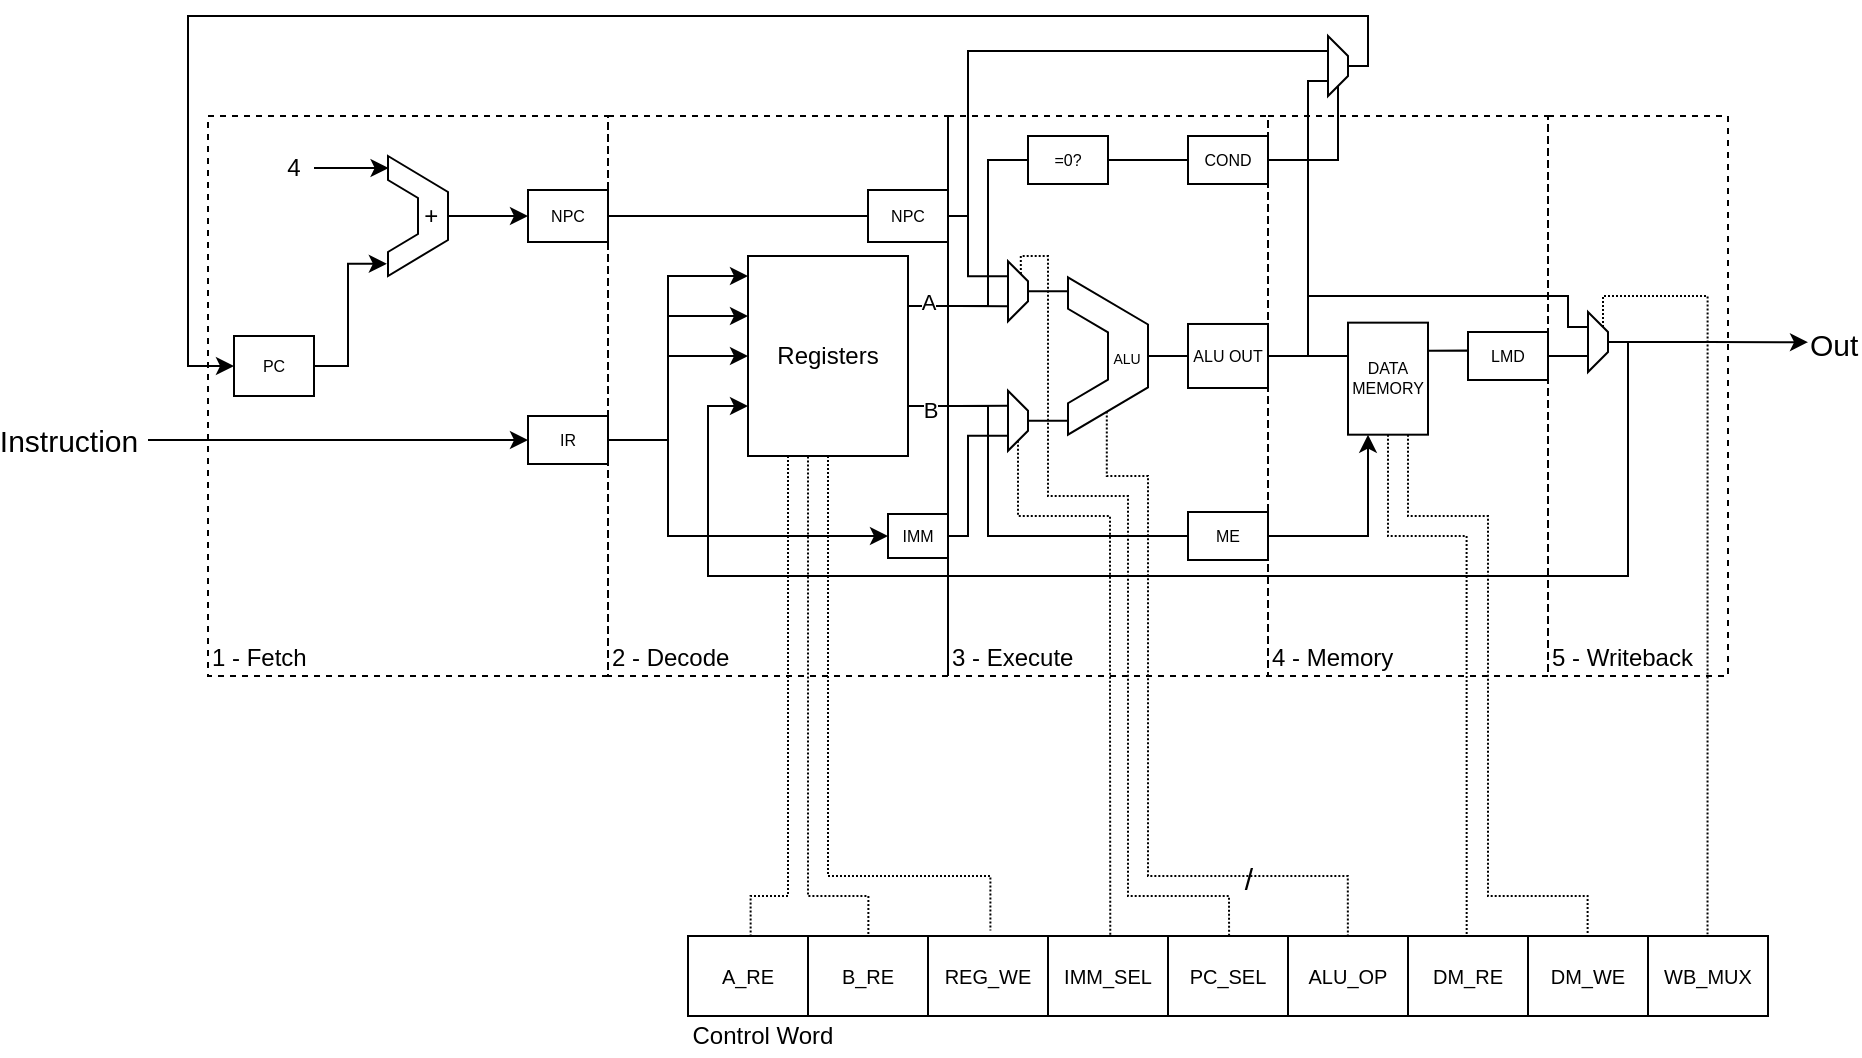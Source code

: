 <mxfile version="19.0.3" type="device"><diagram id="1nVtLDaKGcqMPuXJcWt8" name="Page-1"><mxGraphModel dx="1348" dy="994" grid="1" gridSize="10" guides="1" tooltips="1" connect="1" arrows="1" fold="1" page="1" pageScale="1" pageWidth="850" pageHeight="1100" math="0" shadow="0"><root><mxCell id="0"/><mxCell id="1" parent="0"/><mxCell id="x1ynW58VEcnk9TKtg5Ro-52" value="" style="endArrow=none;html=1;rounded=0;fontSize=7;exitX=1;exitY=0.25;exitDx=0;exitDy=0;entryX=0;entryY=0.5;entryDx=0;entryDy=0;" parent="1" source="x1ynW58VEcnk9TKtg5Ro-15" target="x1ynW58VEcnk9TKtg5Ro-50" edge="1"><mxGeometry width="50" height="50" relative="1" as="geometry"><mxPoint x="480" y="510" as="sourcePoint"/><mxPoint x="530" y="440" as="targetPoint"/><Array as="points"><mxPoint x="520" y="505"/><mxPoint x="520" y="432"/></Array></mxGeometry></mxCell><mxCell id="x1ynW58VEcnk9TKtg5Ro-49" value="" style="endArrow=none;html=1;rounded=0;fontSize=7;entryX=0;entryY=0.5;entryDx=0;entryDy=0;exitX=1;exitY=0.75;exitDx=0;exitDy=0;endFill=0;" parent="1" source="x1ynW58VEcnk9TKtg5Ro-15" target="x1ynW58VEcnk9TKtg5Ro-48" edge="1"><mxGeometry width="50" height="50" relative="1" as="geometry"><mxPoint x="660" y="650" as="sourcePoint"/><mxPoint x="710" y="600" as="targetPoint"/><Array as="points"><mxPoint x="520" y="555"/><mxPoint x="520" y="620"/></Array></mxGeometry></mxCell><mxCell id="x1ynW58VEcnk9TKtg5Ro-27" style="edgeStyle=orthogonalEdgeStyle;rounded=0;orthogonalLoop=1;jettySize=auto;html=1;exitX=1;exitY=0.25;exitDx=0;exitDy=0;entryX=0.75;entryY=1;entryDx=0;entryDy=0;endArrow=none;endFill=0;align=center;" parent="1" source="x1ynW58VEcnk9TKtg5Ro-15" target="x1ynW58VEcnk9TKtg5Ro-34" edge="1"><mxGeometry relative="1" as="geometry"><mxPoint x="520" y="495" as="targetPoint"/></mxGeometry></mxCell><mxCell id="x1ynW58VEcnk9TKtg5Ro-29" value="A" style="edgeLabel;html=1;align=center;verticalAlign=middle;resizable=0;points=[];" parent="x1ynW58VEcnk9TKtg5Ro-27" vertex="1" connectable="0"><mxGeometry x="0.311" y="1" relative="1" as="geometry"><mxPoint x="-23" y="-1" as="offset"/></mxGeometry></mxCell><mxCell id="x1ynW58VEcnk9TKtg5Ro-28" style="edgeStyle=orthogonalEdgeStyle;rounded=0;orthogonalLoop=1;jettySize=auto;html=1;exitX=1;exitY=0.75;exitDx=0;exitDy=0;entryX=0.25;entryY=1;entryDx=0;entryDy=0;endArrow=none;endFill=0;" parent="1" source="x1ynW58VEcnk9TKtg5Ro-15" target="x1ynW58VEcnk9TKtg5Ro-35" edge="1"><mxGeometry relative="1" as="geometry"><mxPoint x="520" y="545" as="targetPoint"/></mxGeometry></mxCell><mxCell id="x1ynW58VEcnk9TKtg5Ro-30" value="B" style="edgeLabel;html=1;align=center;verticalAlign=middle;resizable=0;points=[];" parent="x1ynW58VEcnk9TKtg5Ro-28" vertex="1" connectable="0"><mxGeometry x="0.212" y="-1" relative="1" as="geometry"><mxPoint x="-20" y="1" as="offset"/></mxGeometry></mxCell><mxCell id="x1ynW58VEcnk9TKtg5Ro-90" style="edgeStyle=orthogonalEdgeStyle;rounded=0;orthogonalLoop=1;jettySize=auto;html=1;fontSize=8;endArrow=none;endFill=0;entryX=0.5;entryY=0;entryDx=0;entryDy=0;startArrow=classic;startFill=1;exitX=0;exitY=0.75;exitDx=0;exitDy=0;" parent="1" source="x1ynW58VEcnk9TKtg5Ro-15" target="x1ynW58VEcnk9TKtg5Ro-100" edge="1"><mxGeometry relative="1" as="geometry"><mxPoint x="730" y="670" as="targetPoint"/><mxPoint x="380" y="550" as="sourcePoint"/><Array as="points"><mxPoint x="380" y="555"/><mxPoint x="380" y="640"/><mxPoint x="840" y="640"/><mxPoint x="840" y="523"/></Array></mxGeometry></mxCell><mxCell id="x1ynW58VEcnk9TKtg5Ro-116" style="edgeStyle=orthogonalEdgeStyle;rounded=0;orthogonalLoop=1;jettySize=auto;html=1;exitX=0.5;exitY=1;exitDx=0;exitDy=0;dashed=1;dashPattern=1 1;fontSize=10;startArrow=none;startFill=0;endArrow=none;endFill=0;entryX=0.28;entryY=-0.07;entryDx=0;entryDy=0;entryPerimeter=0;" parent="1" source="x1ynW58VEcnk9TKtg5Ro-15" target="x1ynW58VEcnk9TKtg5Ro-79" edge="1"><mxGeometry relative="1" as="geometry"><mxPoint x="480" y="750" as="targetPoint"/><Array as="points"><mxPoint x="440" y="790"/><mxPoint x="521" y="790"/></Array></mxGeometry></mxCell><mxCell id="x1ynW58VEcnk9TKtg5Ro-15" value="Registers" style="rounded=0;whiteSpace=wrap;html=1;" parent="1" vertex="1"><mxGeometry x="400" y="480" width="80" height="100" as="geometry"/></mxCell><mxCell id="x1ynW58VEcnk9TKtg5Ro-19" value="" style="endArrow=classic;html=1;rounded=0;entryX=0;entryY=0.1;entryDx=0;entryDy=0;exitX=1;exitY=0.5;exitDx=0;exitDy=0;entryPerimeter=0;" parent="1" source="x1ynW58VEcnk9TKtg5Ro-10" target="x1ynW58VEcnk9TKtg5Ro-15" edge="1"><mxGeometry width="50" height="50" relative="1" as="geometry"><mxPoint x="360" y="520" as="sourcePoint"/><mxPoint x="590" y="525" as="targetPoint"/><Array as="points"><mxPoint x="360" y="572"/><mxPoint x="360" y="490"/></Array></mxGeometry></mxCell><mxCell id="x1ynW58VEcnk9TKtg5Ro-21" value="1 - Fetch" style="group;dashed=1;strokeWidth=1;strokeColor=default;align=left;verticalAlign=bottom;rounded=0;container=0;" parent="1" vertex="1" connectable="0"><mxGeometry x="130" y="410" width="200" height="280" as="geometry"/></mxCell><mxCell id="x1ynW58VEcnk9TKtg5Ro-42" style="edgeStyle=orthogonalEdgeStyle;rounded=0;orthogonalLoop=1;jettySize=auto;html=1;exitX=1;exitY=0.5;exitDx=0;exitDy=0;entryX=0;entryY=0.5;entryDx=0;entryDy=0;fontSize=7;endArrow=none;endFill=0;" parent="1" source="x1ynW58VEcnk9TKtg5Ro-26" target="x1ynW58VEcnk9TKtg5Ro-41" edge="1"><mxGeometry relative="1" as="geometry"/></mxCell><mxCell id="x1ynW58VEcnk9TKtg5Ro-120" style="edgeStyle=orthogonalEdgeStyle;rounded=0;orthogonalLoop=1;jettySize=auto;html=1;exitX=0.485;exitY=0.853;exitDx=0;exitDy=0;entryX=0.611;entryY=0;entryDx=0;entryDy=0;entryPerimeter=0;dashed=1;dashPattern=1 1;fontSize=10;startArrow=none;startFill=0;endArrow=none;endFill=0;exitPerimeter=0;" parent="1" source="x1ynW58VEcnk9TKtg5Ro-26" target="x1ynW58VEcnk9TKtg5Ro-79" edge="1"><mxGeometry relative="1" as="geometry"><Array as="points"><mxPoint x="579" y="590"/><mxPoint x="600" y="590"/><mxPoint x="600" y="790"/><mxPoint x="700" y="790"/></Array></mxGeometry></mxCell><mxCell id="x1ynW58VEcnk9TKtg5Ro-121" value="/" style="edgeLabel;html=1;align=center;verticalAlign=middle;resizable=0;points=[];fontSize=15;labelBackgroundColor=none;" parent="x1ynW58VEcnk9TKtg5Ro-120" vertex="1" connectable="0"><mxGeometry x="0.734" y="-1" relative="1" as="geometry"><mxPoint x="-29" as="offset"/></mxGeometry></mxCell><mxCell id="x1ynW58VEcnk9TKtg5Ro-26" value="&lt;font style=&quot;font-size: 7px;&quot;&gt;&amp;nbsp;&amp;nbsp; &amp;nbsp; &amp;nbsp; &amp;nbsp;&amp;nbsp; ALU&lt;/font&gt;" style="shape=stencil(tZXRjoIwEEW/pq+bQsPq6wb1PyqOS2NtSdvV3b93oGCs0I0IJISkc7mHIb1DCcttySsgKS0J25A0TSjFO66vT2tuKyicL164EXwvwSvWGX2Cqzi4liFUCUa4WmVbQr/wmfpieaGVQojQygbKg44wLhR66a+Hta//C1YV8s/gwLRNNtXd68yPbAFqskSnIbPre95OZ6KGvSaL7NQ81ORNJsuxEgsxy/e8OH0b/aMOfVdUO2oDA8JdFlL6AYt9YMXruesJnXzWF/h/moawnVsK9eC+/wxaP5sKWI0FPGWMTvOvx9qz0P+ZTfOzsf7Q/sL+FVLbaHKwHgkPHguDmWs8vcQ2VX+ONIUb);whiteSpace=wrap;html=1;rounded=0;strokeColor=default;strokeWidth=1;fillColor=none;" parent="1" vertex="1"><mxGeometry x="560" y="490.65" width="40" height="78.69" as="geometry"/></mxCell><mxCell id="x1ynW58VEcnk9TKtg5Ro-38" style="edgeStyle=orthogonalEdgeStyle;rounded=0;orthogonalLoop=1;jettySize=auto;html=1;exitX=0.5;exitY=0;exitDx=0;exitDy=0;entryX=0;entryY=0.087;entryDx=0;entryDy=0;entryPerimeter=0;fontSize=7;endArrow=none;endFill=0;" parent="1" source="x1ynW58VEcnk9TKtg5Ro-34" target="x1ynW58VEcnk9TKtg5Ro-26" edge="1"><mxGeometry relative="1" as="geometry"/></mxCell><mxCell id="x1ynW58VEcnk9TKtg5Ro-114" style="edgeStyle=orthogonalEdgeStyle;rounded=0;orthogonalLoop=1;jettySize=auto;html=1;exitX=0.25;exitY=1;exitDx=0;exitDy=0;entryX=0.058;entryY=0.003;entryDx=0;entryDy=0;entryPerimeter=0;fontSize=10;startArrow=none;startFill=0;endArrow=none;endFill=0;dashed=1;dashPattern=1 1;" parent="1" source="x1ynW58VEcnk9TKtg5Ro-15" target="x1ynW58VEcnk9TKtg5Ro-79" edge="1"><mxGeometry relative="1" as="geometry"><Array as="points"><mxPoint x="420" y="800"/><mxPoint x="401" y="800"/></Array></mxGeometry></mxCell><mxCell id="x1ynW58VEcnk9TKtg5Ro-119" style="edgeStyle=orthogonalEdgeStyle;rounded=0;orthogonalLoop=1;jettySize=auto;html=1;exitX=0;exitY=0.25;exitDx=0;exitDy=0;entryX=0.501;entryY=0.011;entryDx=0;entryDy=0;entryPerimeter=0;dashed=1;dashPattern=1 1;fontSize=10;startArrow=none;startFill=0;endArrow=none;endFill=0;" parent="1" source="x1ynW58VEcnk9TKtg5Ro-34" target="x1ynW58VEcnk9TKtg5Ro-79" edge="1"><mxGeometry relative="1" as="geometry"><Array as="points"><mxPoint x="536" y="480"/><mxPoint x="550" y="480"/><mxPoint x="550" y="600"/><mxPoint x="590" y="600"/><mxPoint x="590" y="800"/><mxPoint x="640" y="800"/></Array></mxGeometry></mxCell><mxCell id="x1ynW58VEcnk9TKtg5Ro-34" value="" style="shape=trapezoid;perimeter=trapezoidPerimeter;whiteSpace=wrap;html=1;fixedSize=1;rounded=0;strokeColor=default;strokeWidth=1;fillColor=none;rotation=90;size=10;" parent="1" vertex="1"><mxGeometry x="520" y="492.63" width="30" height="10" as="geometry"/></mxCell><mxCell id="x1ynW58VEcnk9TKtg5Ro-39" style="edgeStyle=orthogonalEdgeStyle;rounded=0;orthogonalLoop=1;jettySize=auto;html=1;exitX=0.5;exitY=0;exitDx=0;exitDy=0;entryX=0;entryY=0.913;entryDx=0;entryDy=0;entryPerimeter=0;fontSize=7;endArrow=none;endFill=0;" parent="1" source="x1ynW58VEcnk9TKtg5Ro-35" target="x1ynW58VEcnk9TKtg5Ro-26" edge="1"><mxGeometry relative="1" as="geometry"/></mxCell><mxCell id="x1ynW58VEcnk9TKtg5Ro-115" style="edgeStyle=orthogonalEdgeStyle;rounded=0;orthogonalLoop=1;jettySize=auto;html=1;exitX=0.375;exitY=1.002;exitDx=0;exitDy=0;entryX=0.167;entryY=-0.023;entryDx=0;entryDy=0;entryPerimeter=0;dashed=1;dashPattern=1 1;fontSize=10;startArrow=none;startFill=0;endArrow=none;endFill=0;exitPerimeter=0;" parent="1" source="x1ynW58VEcnk9TKtg5Ro-15" target="x1ynW58VEcnk9TKtg5Ro-79" edge="1"><mxGeometry relative="1" as="geometry"><Array as="points"><mxPoint x="430" y="800"/><mxPoint x="460" y="800"/></Array></mxGeometry></mxCell><mxCell id="x1ynW58VEcnk9TKtg5Ro-118" style="edgeStyle=orthogonalEdgeStyle;rounded=0;orthogonalLoop=1;jettySize=auto;html=1;exitX=1;exitY=0.5;exitDx=0;exitDy=0;entryX=0.391;entryY=0.011;entryDx=0;entryDy=0;entryPerimeter=0;dashed=1;dashPattern=1 1;fontSize=10;startArrow=none;startFill=0;endArrow=none;endFill=0;" parent="1" source="x1ynW58VEcnk9TKtg5Ro-35" target="x1ynW58VEcnk9TKtg5Ro-79" edge="1"><mxGeometry relative="1" as="geometry"><Array as="points"><mxPoint x="535" y="610"/><mxPoint x="581" y="610"/><mxPoint x="581" y="699"/></Array></mxGeometry></mxCell><mxCell id="x1ynW58VEcnk9TKtg5Ro-35" value="" style="shape=trapezoid;perimeter=trapezoidPerimeter;whiteSpace=wrap;html=1;fixedSize=1;rounded=0;strokeColor=default;strokeWidth=1;fillColor=none;rotation=90;size=10;" parent="1" vertex="1"><mxGeometry x="520" y="557.38" width="30" height="10" as="geometry"/></mxCell><mxCell id="x1ynW58VEcnk9TKtg5Ro-58" style="edgeStyle=orthogonalEdgeStyle;rounded=0;orthogonalLoop=1;jettySize=auto;html=1;exitX=1;exitY=0.5;exitDx=0;exitDy=0;entryX=0.75;entryY=1;entryDx=0;entryDy=0;fontSize=7;endArrow=none;endFill=0;" parent="1" source="x1ynW58VEcnk9TKtg5Ro-41" target="x1ynW58VEcnk9TKtg5Ro-56" edge="1"><mxGeometry relative="1" as="geometry"><Array as="points"><mxPoint x="680" y="530"/><mxPoint x="680" y="393"/></Array></mxGeometry></mxCell><mxCell id="x1ynW58VEcnk9TKtg5Ro-96" style="edgeStyle=orthogonalEdgeStyle;rounded=0;orthogonalLoop=1;jettySize=auto;html=1;exitX=1;exitY=0.5;exitDx=0;exitDy=0;entryX=0;entryY=0.25;entryDx=0;entryDy=0;fontSize=8;endArrow=none;endFill=0;" parent="1" source="x1ynW58VEcnk9TKtg5Ro-41" target="x1ynW58VEcnk9TKtg5Ro-94" edge="1"><mxGeometry relative="1" as="geometry"><Array as="points"><mxPoint x="700" y="530"/></Array></mxGeometry></mxCell><mxCell id="x1ynW58VEcnk9TKtg5Ro-104" style="edgeStyle=orthogonalEdgeStyle;rounded=0;orthogonalLoop=1;jettySize=auto;html=1;exitX=1;exitY=0.5;exitDx=0;exitDy=0;entryX=0.25;entryY=1;entryDx=0;entryDy=0;fontSize=8;endArrow=none;endFill=0;" parent="1" source="x1ynW58VEcnk9TKtg5Ro-41" target="x1ynW58VEcnk9TKtg5Ro-100" edge="1"><mxGeometry relative="1" as="geometry"><Array as="points"><mxPoint x="680" y="530"/><mxPoint x="680" y="500"/><mxPoint x="810" y="500"/><mxPoint x="810" y="515"/></Array></mxGeometry></mxCell><mxCell id="x1ynW58VEcnk9TKtg5Ro-41" value="ALU OUT" style="rounded=0;whiteSpace=wrap;html=1;fontSize=8;" parent="1" vertex="1"><mxGeometry x="620" y="513.99" width="40" height="32.01" as="geometry"/></mxCell><mxCell id="x1ynW58VEcnk9TKtg5Ro-47" style="edgeStyle=orthogonalEdgeStyle;rounded=0;orthogonalLoop=1;jettySize=auto;html=1;exitX=1;exitY=0.5;exitDx=0;exitDy=0;entryX=0.75;entryY=1;entryDx=0;entryDy=0;fontSize=7;endArrow=none;endFill=0;" parent="1" source="x1ynW58VEcnk9TKtg5Ro-45" target="x1ynW58VEcnk9TKtg5Ro-35" edge="1"><mxGeometry relative="1" as="geometry"><Array as="points"><mxPoint x="510" y="620"/><mxPoint x="510" y="570"/></Array></mxGeometry></mxCell><mxCell id="x1ynW58VEcnk9TKtg5Ro-45" value="IMM" style="rounded=0;whiteSpace=wrap;html=1;fontSize=8;" parent="1" vertex="1"><mxGeometry x="470" y="609" width="30" height="22" as="geometry"/></mxCell><mxCell id="x1ynW58VEcnk9TKtg5Ro-108" style="edgeStyle=orthogonalEdgeStyle;rounded=0;orthogonalLoop=1;jettySize=auto;html=1;exitX=1;exitY=0.5;exitDx=0;exitDy=0;entryX=0.25;entryY=1;entryDx=0;entryDy=0;fontSize=8;startArrow=none;startFill=0;endArrow=classic;endFill=1;" parent="1" source="x1ynW58VEcnk9TKtg5Ro-48" target="x1ynW58VEcnk9TKtg5Ro-94" edge="1"><mxGeometry relative="1" as="geometry"/></mxCell><mxCell id="x1ynW58VEcnk9TKtg5Ro-48" value="ME" style="rounded=0;whiteSpace=wrap;html=1;fontSize=8;" parent="1" vertex="1"><mxGeometry x="620" y="608" width="40" height="24" as="geometry"/></mxCell><mxCell id="x1ynW58VEcnk9TKtg5Ro-55" style="edgeStyle=orthogonalEdgeStyle;rounded=0;orthogonalLoop=1;jettySize=auto;html=1;exitX=1;exitY=0.5;exitDx=0;exitDy=0;entryX=0;entryY=0.5;entryDx=0;entryDy=0;fontSize=7;endArrow=none;endFill=0;" parent="1" source="x1ynW58VEcnk9TKtg5Ro-50" target="x1ynW58VEcnk9TKtg5Ro-54" edge="1"><mxGeometry relative="1" as="geometry"/></mxCell><mxCell id="x1ynW58VEcnk9TKtg5Ro-50" value="=0?" style="rounded=0;whiteSpace=wrap;html=1;fontSize=8;" parent="1" vertex="1"><mxGeometry x="540" y="420" width="40" height="24" as="geometry"/></mxCell><mxCell id="x1ynW58VEcnk9TKtg5Ro-51" style="edgeStyle=orthogonalEdgeStyle;rounded=0;orthogonalLoop=1;jettySize=auto;html=1;exitX=1;exitY=0.5;exitDx=0;exitDy=0;entryX=0;entryY=0.5;entryDx=0;entryDy=0;fontSize=7;endArrow=none;endFill=0;" parent="1" source="x1ynW58VEcnk9TKtg5Ro-7" target="x1ynW58VEcnk9TKtg5Ro-59" edge="1"><mxGeometry relative="1" as="geometry"><Array as="points"><mxPoint x="400" y="460"/><mxPoint x="400" y="460"/></Array></mxGeometry></mxCell><mxCell id="x1ynW58VEcnk9TKtg5Ro-57" style="edgeStyle=orthogonalEdgeStyle;rounded=0;orthogonalLoop=1;jettySize=auto;html=1;exitX=1;exitY=0.5;exitDx=0;exitDy=0;entryX=1;entryY=0.5;entryDx=0;entryDy=0;fontSize=7;endArrow=none;endFill=0;" parent="1" source="x1ynW58VEcnk9TKtg5Ro-54" target="x1ynW58VEcnk9TKtg5Ro-56" edge="1"><mxGeometry relative="1" as="geometry"/></mxCell><mxCell id="x1ynW58VEcnk9TKtg5Ro-54" value="COND" style="rounded=0;whiteSpace=wrap;html=1;fontSize=8;" parent="1" vertex="1"><mxGeometry x="620" y="420" width="40" height="24" as="geometry"/></mxCell><mxCell id="x1ynW58VEcnk9TKtg5Ro-106" style="edgeStyle=orthogonalEdgeStyle;rounded=0;orthogonalLoop=1;jettySize=auto;html=1;exitX=0.5;exitY=0;exitDx=0;exitDy=0;fontSize=8;startArrow=none;startFill=0;endArrow=classic;endFill=1;entryX=0;entryY=0.5;entryDx=0;entryDy=0;" parent="1" source="x1ynW58VEcnk9TKtg5Ro-56" target="x1ynW58VEcnk9TKtg5Ro-2" edge="1"><mxGeometry relative="1" as="geometry"><mxPoint x="340.0" y="330" as="targetPoint"/><Array as="points"><mxPoint x="710" y="385"/><mxPoint x="710" y="360"/><mxPoint x="120" y="360"/><mxPoint x="120" y="535"/></Array></mxGeometry></mxCell><mxCell id="x1ynW58VEcnk9TKtg5Ro-56" value="" style="shape=trapezoid;perimeter=trapezoidPerimeter;whiteSpace=wrap;html=1;fixedSize=1;rounded=0;strokeColor=default;strokeWidth=1;fillColor=none;rotation=90;size=10;" parent="1" vertex="1"><mxGeometry x="680" y="380" width="30" height="10" as="geometry"/></mxCell><mxCell id="x1ynW58VEcnk9TKtg5Ro-63" style="edgeStyle=orthogonalEdgeStyle;rounded=0;orthogonalLoop=1;jettySize=auto;html=1;exitX=1;exitY=0.5;exitDx=0;exitDy=0;entryX=0.25;entryY=1;entryDx=0;entryDy=0;fontSize=7;endArrow=none;endFill=0;" parent="1" source="x1ynW58VEcnk9TKtg5Ro-59" target="x1ynW58VEcnk9TKtg5Ro-34" edge="1"><mxGeometry relative="1" as="geometry"><Array as="points"><mxPoint x="510" y="460"/><mxPoint x="510" y="490"/></Array></mxGeometry></mxCell><mxCell id="x1ynW58VEcnk9TKtg5Ro-64" style="edgeStyle=orthogonalEdgeStyle;rounded=0;orthogonalLoop=1;jettySize=auto;html=1;exitX=1;exitY=0.5;exitDx=0;exitDy=0;entryX=0.25;entryY=1;entryDx=0;entryDy=0;fontSize=7;endArrow=none;endFill=0;" parent="1" source="x1ynW58VEcnk9TKtg5Ro-59" target="x1ynW58VEcnk9TKtg5Ro-56" edge="1"><mxGeometry relative="1" as="geometry"><Array as="points"><mxPoint x="510" y="460"/><mxPoint x="510" y="378"/></Array></mxGeometry></mxCell><mxCell id="x1ynW58VEcnk9TKtg5Ro-59" value="NPC" style="rounded=0;whiteSpace=wrap;html=1;fontSize=8;" parent="1" vertex="1"><mxGeometry x="460" y="447" width="40" height="26" as="geometry"/></mxCell><mxCell id="x1ynW58VEcnk9TKtg5Ro-60" value="" style="endArrow=classic;html=1;rounded=0;fontSize=7;exitX=1;exitY=0.5;exitDx=0;exitDy=0;entryX=0;entryY=0.3;entryDx=0;entryDy=0;entryPerimeter=0;" parent="1" source="x1ynW58VEcnk9TKtg5Ro-10" target="x1ynW58VEcnk9TKtg5Ro-15" edge="1"><mxGeometry width="50" height="50" relative="1" as="geometry"><mxPoint x="520" y="540" as="sourcePoint"/><mxPoint x="570" y="490" as="targetPoint"/><Array as="points"><mxPoint x="360" y="572"/><mxPoint x="360" y="510"/></Array></mxGeometry></mxCell><mxCell id="x1ynW58VEcnk9TKtg5Ro-61" value="" style="endArrow=classic;html=1;rounded=0;fontSize=7;exitX=1;exitY=0.5;exitDx=0;exitDy=0;entryX=0;entryY=0.5;entryDx=0;entryDy=0;" parent="1" source="x1ynW58VEcnk9TKtg5Ro-10" target="x1ynW58VEcnk9TKtg5Ro-15" edge="1"><mxGeometry width="50" height="50" relative="1" as="geometry"><mxPoint x="330" y="571" as="sourcePoint"/><mxPoint x="400" y="529" as="targetPoint"/><Array as="points"><mxPoint x="360" y="572"/><mxPoint x="360" y="530"/></Array></mxGeometry></mxCell><mxCell id="x1ynW58VEcnk9TKtg5Ro-78" value="" style="shape=table;startSize=0;container=1;collapsible=0;childLayout=tableLayout;rounded=0;fontSize=12;strokeColor=default;strokeWidth=1;fillColor=none;swimlaneFillColor=none;" parent="1" vertex="1"><mxGeometry x="370" y="820" width="540" height="40" as="geometry"/></mxCell><mxCell id="x1ynW58VEcnk9TKtg5Ro-79" value="" style="shape=tableRow;horizontal=0;startSize=0;swimlaneHead=0;swimlaneBody=0;top=0;left=0;bottom=0;right=0;collapsible=0;dropTarget=0;fillColor=none;points=[[0,0.5],[1,0.5]];portConstraint=eastwest;rounded=0;fontSize=7;strokeColor=default;strokeWidth=1;" parent="x1ynW58VEcnk9TKtg5Ro-78" vertex="1"><mxGeometry width="540" height="40" as="geometry"/></mxCell><mxCell id="x1ynW58VEcnk9TKtg5Ro-80" value="&lt;font style=&quot;font-size: 10px;&quot;&gt;A_RE&lt;/font&gt;" style="shape=partialRectangle;html=1;whiteSpace=wrap;connectable=0;overflow=hidden;fillColor=none;top=0;left=0;bottom=0;right=0;pointerEvents=1;rounded=0;fontSize=10;strokeColor=default;strokeWidth=1;" parent="x1ynW58VEcnk9TKtg5Ro-79" vertex="1"><mxGeometry width="60" height="40" as="geometry"><mxRectangle width="60" height="40" as="alternateBounds"/></mxGeometry></mxCell><mxCell id="x1ynW58VEcnk9TKtg5Ro-81" value="&lt;div style=&quot;font-size: 10px;&quot;&gt;&lt;font style=&quot;font-size: 10px;&quot;&gt;B_RE&lt;/font&gt;&lt;/div&gt;" style="shape=partialRectangle;html=1;whiteSpace=wrap;connectable=0;overflow=hidden;fillColor=none;top=0;left=0;bottom=0;right=0;pointerEvents=1;rounded=0;fontSize=10;strokeColor=default;strokeWidth=1;" parent="x1ynW58VEcnk9TKtg5Ro-79" vertex="1"><mxGeometry x="60" width="60" height="40" as="geometry"><mxRectangle width="60" height="40" as="alternateBounds"/></mxGeometry></mxCell><mxCell id="x1ynW58VEcnk9TKtg5Ro-82" value="&lt;font style=&quot;font-size: 10px;&quot;&gt;REG_WE&lt;/font&gt;" style="shape=partialRectangle;html=1;whiteSpace=wrap;connectable=0;overflow=hidden;fillColor=none;top=0;left=0;bottom=0;right=0;pointerEvents=1;rounded=0;fontSize=10;strokeColor=default;strokeWidth=1;" parent="x1ynW58VEcnk9TKtg5Ro-79" vertex="1"><mxGeometry x="120" width="60" height="40" as="geometry"><mxRectangle width="60" height="40" as="alternateBounds"/></mxGeometry></mxCell><mxCell id="x1ynW58VEcnk9TKtg5Ro-83" value="&lt;font style=&quot;font-size: 10px;&quot;&gt;IMM_SEL&lt;/font&gt;" style="shape=partialRectangle;html=1;whiteSpace=wrap;connectable=0;overflow=hidden;fillColor=none;top=0;left=0;bottom=0;right=0;pointerEvents=1;rounded=0;fontSize=10;strokeColor=default;strokeWidth=1;" parent="x1ynW58VEcnk9TKtg5Ro-79" vertex="1"><mxGeometry x="180" width="60" height="40" as="geometry"><mxRectangle width="60" height="40" as="alternateBounds"/></mxGeometry></mxCell><mxCell id="x1ynW58VEcnk9TKtg5Ro-84" value="PC_SEL" style="shape=partialRectangle;html=1;whiteSpace=wrap;connectable=0;overflow=hidden;fillColor=none;top=0;left=0;bottom=0;right=0;pointerEvents=1;rounded=0;fontSize=10;strokeColor=default;strokeWidth=1;" parent="x1ynW58VEcnk9TKtg5Ro-79" vertex="1"><mxGeometry x="240" width="60" height="40" as="geometry"><mxRectangle width="60" height="40" as="alternateBounds"/></mxGeometry></mxCell><mxCell id="x1ynW58VEcnk9TKtg5Ro-85" value="ALU_OP" style="shape=partialRectangle;html=1;whiteSpace=wrap;connectable=0;overflow=hidden;fillColor=none;top=0;left=0;bottom=0;right=0;pointerEvents=1;rounded=0;fontSize=10;strokeColor=default;strokeWidth=1;" parent="x1ynW58VEcnk9TKtg5Ro-79" vertex="1"><mxGeometry x="300" width="60" height="40" as="geometry"><mxRectangle width="60" height="40" as="alternateBounds"/></mxGeometry></mxCell><mxCell id="x1ynW58VEcnk9TKtg5Ro-86" value="DM_RE" style="shape=partialRectangle;html=1;whiteSpace=wrap;connectable=0;overflow=hidden;fillColor=none;top=0;left=0;bottom=0;right=0;pointerEvents=1;rounded=0;fontSize=10;strokeColor=default;strokeWidth=1;" parent="x1ynW58VEcnk9TKtg5Ro-79" vertex="1"><mxGeometry x="360" width="60" height="40" as="geometry"><mxRectangle width="60" height="40" as="alternateBounds"/></mxGeometry></mxCell><mxCell id="x1ynW58VEcnk9TKtg5Ro-87" value="DM_WE" style="shape=partialRectangle;html=1;whiteSpace=wrap;connectable=0;overflow=hidden;fillColor=none;top=0;left=0;bottom=0;right=0;pointerEvents=1;rounded=0;fontSize=10;strokeColor=default;strokeWidth=1;" parent="x1ynW58VEcnk9TKtg5Ro-79" vertex="1"><mxGeometry x="420" width="60" height="40" as="geometry"><mxRectangle width="60" height="40" as="alternateBounds"/></mxGeometry></mxCell><mxCell id="x1ynW58VEcnk9TKtg5Ro-88" value="&lt;font style=&quot;font-size: 10px;&quot;&gt;WB_MUX&lt;/font&gt;" style="shape=partialRectangle;html=1;whiteSpace=wrap;connectable=0;overflow=hidden;fillColor=none;top=0;left=0;bottom=0;right=0;pointerEvents=1;rounded=0;fontSize=10;strokeColor=default;strokeWidth=1;" parent="x1ynW58VEcnk9TKtg5Ro-79" vertex="1"><mxGeometry x="480" width="60" height="40" as="geometry"><mxRectangle width="60" height="40" as="alternateBounds"/></mxGeometry></mxCell><mxCell id="x1ynW58VEcnk9TKtg5Ro-99" style="edgeStyle=orthogonalEdgeStyle;rounded=0;orthogonalLoop=1;jettySize=auto;html=1;exitX=1;exitY=0.25;exitDx=0;exitDy=0;entryX=0;entryY=0.5;entryDx=0;entryDy=0;fontSize=8;endArrow=none;endFill=0;" parent="1" source="x1ynW58VEcnk9TKtg5Ro-94" target="x1ynW58VEcnk9TKtg5Ro-98" edge="1"><mxGeometry relative="1" as="geometry"/></mxCell><mxCell id="x1ynW58VEcnk9TKtg5Ro-122" style="edgeStyle=orthogonalEdgeStyle;rounded=0;orthogonalLoop=1;jettySize=auto;html=1;exitX=0.5;exitY=1;exitDx=0;exitDy=0;entryX=0.721;entryY=-0.012;entryDx=0;entryDy=0;entryPerimeter=0;dashed=1;dashPattern=1 1;fontSize=15;startArrow=none;startFill=0;endArrow=none;endFill=0;" parent="1" source="x1ynW58VEcnk9TKtg5Ro-94" target="x1ynW58VEcnk9TKtg5Ro-79" edge="1"><mxGeometry relative="1" as="geometry"><Array as="points"><mxPoint x="720" y="620"/><mxPoint x="759" y="620"/></Array></mxGeometry></mxCell><mxCell id="x1ynW58VEcnk9TKtg5Ro-124" style="edgeStyle=orthogonalEdgeStyle;rounded=0;orthogonalLoop=1;jettySize=auto;html=1;exitX=0.75;exitY=1;exitDx=0;exitDy=0;entryX=0.833;entryY=0.01;entryDx=0;entryDy=0;entryPerimeter=0;dashed=1;dashPattern=1 1;fontSize=15;startArrow=none;startFill=0;endArrow=none;endFill=0;" parent="1" source="x1ynW58VEcnk9TKtg5Ro-94" target="x1ynW58VEcnk9TKtg5Ro-79" edge="1"><mxGeometry relative="1" as="geometry"><Array as="points"><mxPoint x="730" y="610"/><mxPoint x="770" y="610"/><mxPoint x="770" y="800"/><mxPoint x="820" y="800"/></Array></mxGeometry></mxCell><mxCell id="x1ynW58VEcnk9TKtg5Ro-94" value="&lt;div&gt;DATA&lt;/div&gt;&lt;div&gt;MEMORY&lt;br&gt;&lt;/div&gt;" style="rounded=0;whiteSpace=wrap;html=1;fontSize=8;strokeColor=default;strokeWidth=1;fillColor=none;" parent="1" vertex="1"><mxGeometry x="700" y="513.33" width="40" height="56.01" as="geometry"/></mxCell><mxCell id="x1ynW58VEcnk9TKtg5Ro-101" style="edgeStyle=orthogonalEdgeStyle;rounded=0;orthogonalLoop=1;jettySize=auto;html=1;exitX=1;exitY=0.5;exitDx=0;exitDy=0;entryX=0.75;entryY=1;entryDx=0;entryDy=0;fontSize=8;endArrow=none;endFill=0;" parent="1" source="x1ynW58VEcnk9TKtg5Ro-98" target="x1ynW58VEcnk9TKtg5Ro-100" edge="1"><mxGeometry relative="1" as="geometry"/></mxCell><mxCell id="x1ynW58VEcnk9TKtg5Ro-98" value="LMD" style="rounded=0;whiteSpace=wrap;html=1;fontSize=8;" parent="1" vertex="1"><mxGeometry x="760" y="518" width="40" height="24" as="geometry"/></mxCell><mxCell id="x1ynW58VEcnk9TKtg5Ro-125" style="edgeStyle=orthogonalEdgeStyle;rounded=0;orthogonalLoop=1;jettySize=auto;html=1;exitX=0;exitY=0;exitDx=0;exitDy=0;entryX=0.944;entryY=-0.023;entryDx=0;entryDy=0;entryPerimeter=0;dashed=1;dashPattern=1 1;fontSize=15;startArrow=none;startFill=0;endArrow=none;endFill=0;" parent="1" source="x1ynW58VEcnk9TKtg5Ro-100" target="x1ynW58VEcnk9TKtg5Ro-79" edge="1"><mxGeometry relative="1" as="geometry"><Array as="points"><mxPoint x="828" y="500"/><mxPoint x="880" y="500"/></Array></mxGeometry></mxCell><mxCell id="x1ynW58VEcnk9TKtg5Ro-127" style="edgeStyle=orthogonalEdgeStyle;rounded=0;orthogonalLoop=1;jettySize=auto;html=1;exitX=0.5;exitY=0;exitDx=0;exitDy=0;fontSize=15;startArrow=none;startFill=0;endArrow=classic;endFill=1;" parent="1" source="x1ynW58VEcnk9TKtg5Ro-100" edge="1"><mxGeometry relative="1" as="geometry"><mxPoint x="930" y="523.091" as="targetPoint"/></mxGeometry></mxCell><mxCell id="x1ynW58VEcnk9TKtg5Ro-128" value="Out" style="edgeLabel;html=1;align=left;verticalAlign=middle;resizable=0;points=[];fontSize=15;" parent="x1ynW58VEcnk9TKtg5Ro-127" vertex="1" connectable="0"><mxGeometry x="0.352" relative="1" as="geometry"><mxPoint x="32" as="offset"/></mxGeometry></mxCell><mxCell id="x1ynW58VEcnk9TKtg5Ro-100" value="" style="shape=trapezoid;perimeter=trapezoidPerimeter;whiteSpace=wrap;html=1;fixedSize=1;rounded=0;strokeColor=default;strokeWidth=1;fillColor=none;rotation=90;size=10;" parent="1" vertex="1"><mxGeometry x="810" y="518" width="30" height="10" as="geometry"/></mxCell><mxCell id="x1ynW58VEcnk9TKtg5Ro-107" style="edgeStyle=orthogonalEdgeStyle;rounded=0;orthogonalLoop=1;jettySize=auto;html=1;exitX=1;exitY=0.5;exitDx=0;exitDy=0;entryX=0;entryY=0.5;entryDx=0;entryDy=0;fontSize=8;startArrow=none;startFill=0;endArrow=classic;endFill=1;" parent="1" source="x1ynW58VEcnk9TKtg5Ro-10" target="x1ynW58VEcnk9TKtg5Ro-45" edge="1"><mxGeometry relative="1" as="geometry"><Array as="points"><mxPoint x="360" y="572"/><mxPoint x="360" y="620"/></Array></mxGeometry></mxCell><mxCell id="x1ynW58VEcnk9TKtg5Ro-1" value="&amp;nbsp;&amp;nbsp;&amp;nbsp; +" style="shape=stencil(tZXRjoIwEEW/pq+bQsPq6wb1PyqOS2NtSdvV3b93oGCs0I0IJISkc7mHIb1DCcttySsgKS0J25A0TSjFO66vT2tuKyicL164EXwvwSvWGX2Cqzi4liFUCUa4WmVbQr/wmfpieaGVQojQygbKg44wLhR66a+Hta//C1YV8s/gwLRNNtXd68yPbAFqskSnIbPre95OZ6KGvSaL7NQ81ORNJsuxEgsxy/e8OH0b/aMOfVdUO2oDA8JdFlL6AYt9YMXruesJnXzWF/h/moawnVsK9eC+/wxaP5sKWI0FPGWMTvOvx9qz0P+ZTfOzsf7Q/sL+FVLbaHKwHgkPHguDmWs8vcQ2VX+ONIUb);whiteSpace=wrap;html=1;" parent="1" vertex="1"><mxGeometry x="220" y="430" width="30" height="60" as="geometry"/></mxCell><mxCell id="x1ynW58VEcnk9TKtg5Ro-3" style="edgeStyle=orthogonalEdgeStyle;rounded=0;orthogonalLoop=1;jettySize=auto;html=1;exitX=1;exitY=0.5;exitDx=0;exitDy=0;entryX=-0.019;entryY=0.898;entryDx=0;entryDy=0;entryPerimeter=0;" parent="1" source="x1ynW58VEcnk9TKtg5Ro-2" target="x1ynW58VEcnk9TKtg5Ro-1" edge="1"><mxGeometry relative="1" as="geometry"><Array as="points"><mxPoint x="200" y="535"/><mxPoint x="200" y="484"/></Array></mxGeometry></mxCell><mxCell id="x1ynW58VEcnk9TKtg5Ro-2" value="PC" style="rounded=0;whiteSpace=wrap;html=1;fontSize=8;" parent="1" vertex="1"><mxGeometry x="143" y="520" width="40" height="30" as="geometry"/></mxCell><mxCell id="x1ynW58VEcnk9TKtg5Ro-5" style="edgeStyle=orthogonalEdgeStyle;rounded=0;orthogonalLoop=1;jettySize=auto;html=1;exitX=1;exitY=0.5;exitDx=0;exitDy=0;entryX=0.011;entryY=0.102;entryDx=0;entryDy=0;entryPerimeter=0;" parent="1" source="x1ynW58VEcnk9TKtg5Ro-4" target="x1ynW58VEcnk9TKtg5Ro-1" edge="1"><mxGeometry relative="1" as="geometry"/></mxCell><mxCell id="x1ynW58VEcnk9TKtg5Ro-4" value="4" style="text;html=1;strokeColor=none;fillColor=none;align=center;verticalAlign=middle;whiteSpace=wrap;rounded=0;" parent="1" vertex="1"><mxGeometry x="163" y="426" width="20" height="20" as="geometry"/></mxCell><mxCell id="x1ynW58VEcnk9TKtg5Ro-7" value="NPC" style="rounded=0;whiteSpace=wrap;html=1;fontSize=8;" parent="1" vertex="1"><mxGeometry x="290" y="447" width="40" height="26" as="geometry"/></mxCell><mxCell id="x1ynW58VEcnk9TKtg5Ro-8" style="edgeStyle=orthogonalEdgeStyle;rounded=0;orthogonalLoop=1;jettySize=auto;html=1;exitX=1;exitY=0.5;exitDx=0;exitDy=0;entryX=0;entryY=0.5;entryDx=0;entryDy=0;" parent="1" source="x1ynW58VEcnk9TKtg5Ro-1" target="x1ynW58VEcnk9TKtg5Ro-7" edge="1"><mxGeometry relative="1" as="geometry"/></mxCell><mxCell id="x1ynW58VEcnk9TKtg5Ro-10" value="IR" style="rounded=0;whiteSpace=wrap;html=1;fontSize=8;" parent="1" vertex="1"><mxGeometry x="290" y="560" width="40" height="24" as="geometry"/></mxCell><mxCell id="x1ynW58VEcnk9TKtg5Ro-109" value="2 - Decode" style="group;dashed=1;strokeWidth=1;strokeColor=default;align=left;verticalAlign=bottom;rounded=0;container=0;perimeterSpacing=0;shadow=0;glass=0;sketch=0;fillColor=none;" parent="1" vertex="1" connectable="0"><mxGeometry x="330" y="410" width="170" height="280" as="geometry"/></mxCell><mxCell id="x1ynW58VEcnk9TKtg5Ro-110" value="3 - Execute" style="group;dashed=1;strokeWidth=1;strokeColor=default;align=left;verticalAlign=bottom;rounded=0;container=0;" parent="1" vertex="1" connectable="0"><mxGeometry x="500" y="410" width="160" height="280" as="geometry"/></mxCell><mxCell id="x1ynW58VEcnk9TKtg5Ro-112" value="4 - Memory" style="group;dashed=1;strokeWidth=1;strokeColor=default;align=left;verticalAlign=bottom;rounded=0;container=0;" parent="1" vertex="1" connectable="0"><mxGeometry x="660" y="410" width="140" height="280" as="geometry"/></mxCell><mxCell id="x1ynW58VEcnk9TKtg5Ro-113" value="5 - Writeback" style="group;dashed=1;strokeWidth=1;strokeColor=default;align=left;verticalAlign=bottom;rounded=0;container=0;" parent="1" vertex="1" connectable="0"><mxGeometry x="800" y="410" width="90" height="280" as="geometry"/></mxCell><mxCell id="x1ynW58VEcnk9TKtg5Ro-130" value="" style="endArrow=classic;html=1;rounded=0;fontSize=15;entryX=0;entryY=0.5;entryDx=0;entryDy=0;" parent="1" target="x1ynW58VEcnk9TKtg5Ro-10" edge="1"><mxGeometry width="50" height="50" relative="1" as="geometry"><mxPoint x="100" y="572" as="sourcePoint"/><mxPoint x="250" y="600" as="targetPoint"/></mxGeometry></mxCell><mxCell id="x1ynW58VEcnk9TKtg5Ro-131" value="Instruction" style="edgeLabel;html=1;align=center;verticalAlign=middle;resizable=0;points=[];fontSize=15;" parent="x1ynW58VEcnk9TKtg5Ro-130" vertex="1" connectable="0"><mxGeometry x="-0.897" y="-1" relative="1" as="geometry"><mxPoint x="-50" y="-1" as="offset"/></mxGeometry></mxCell><mxCell id="t2gwV9dh1lImjw9eWwZc-1" value="Control Word" style="text;html=1;strokeColor=none;fillColor=none;align=center;verticalAlign=middle;whiteSpace=wrap;rounded=0;" vertex="1" parent="1"><mxGeometry x="370" y="860" width="75" height="20" as="geometry"/></mxCell></root></mxGraphModel></diagram></mxfile>